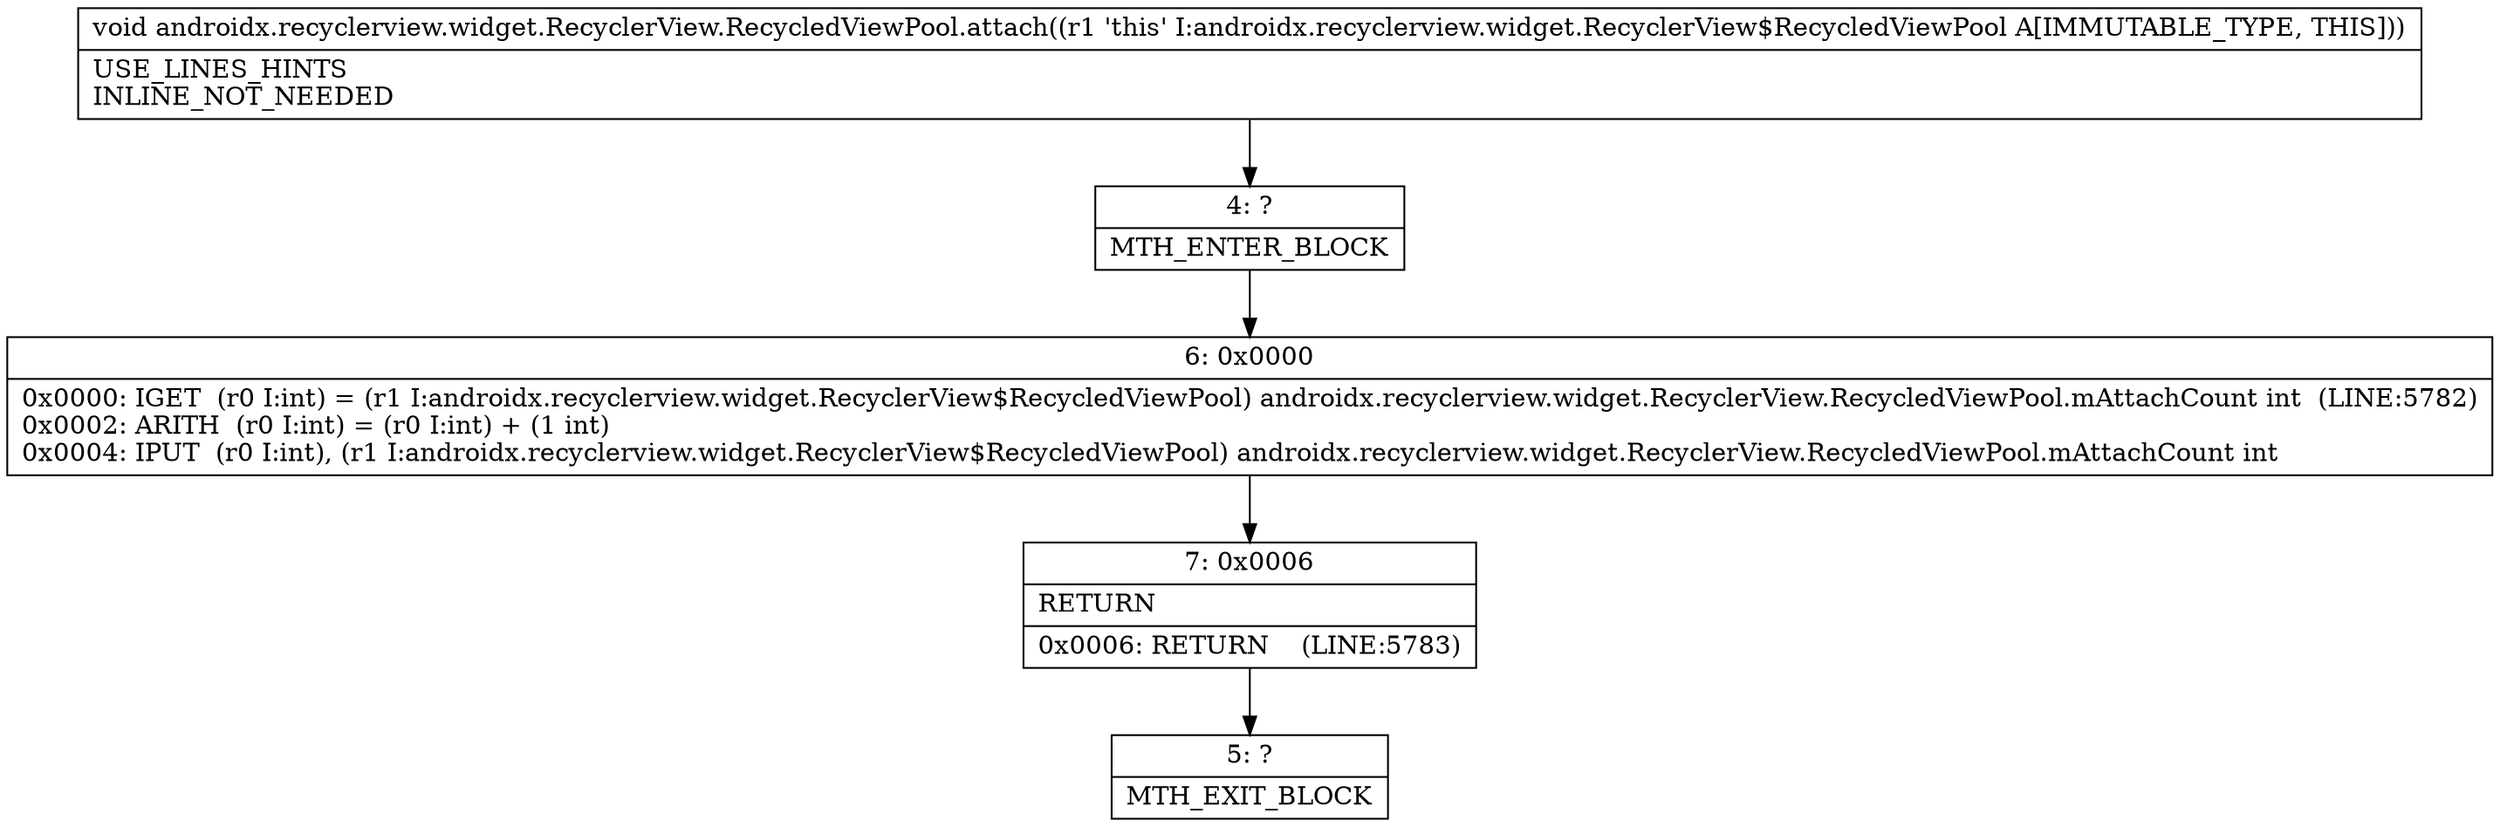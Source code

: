 digraph "CFG forandroidx.recyclerview.widget.RecyclerView.RecycledViewPool.attach()V" {
Node_4 [shape=record,label="{4\:\ ?|MTH_ENTER_BLOCK\l}"];
Node_6 [shape=record,label="{6\:\ 0x0000|0x0000: IGET  (r0 I:int) = (r1 I:androidx.recyclerview.widget.RecyclerView$RecycledViewPool) androidx.recyclerview.widget.RecyclerView.RecycledViewPool.mAttachCount int  (LINE:5782)\l0x0002: ARITH  (r0 I:int) = (r0 I:int) + (1 int) \l0x0004: IPUT  (r0 I:int), (r1 I:androidx.recyclerview.widget.RecyclerView$RecycledViewPool) androidx.recyclerview.widget.RecyclerView.RecycledViewPool.mAttachCount int \l}"];
Node_7 [shape=record,label="{7\:\ 0x0006|RETURN\l|0x0006: RETURN    (LINE:5783)\l}"];
Node_5 [shape=record,label="{5\:\ ?|MTH_EXIT_BLOCK\l}"];
MethodNode[shape=record,label="{void androidx.recyclerview.widget.RecyclerView.RecycledViewPool.attach((r1 'this' I:androidx.recyclerview.widget.RecyclerView$RecycledViewPool A[IMMUTABLE_TYPE, THIS]))  | USE_LINES_HINTS\lINLINE_NOT_NEEDED\l}"];
MethodNode -> Node_4;Node_4 -> Node_6;
Node_6 -> Node_7;
Node_7 -> Node_5;
}

